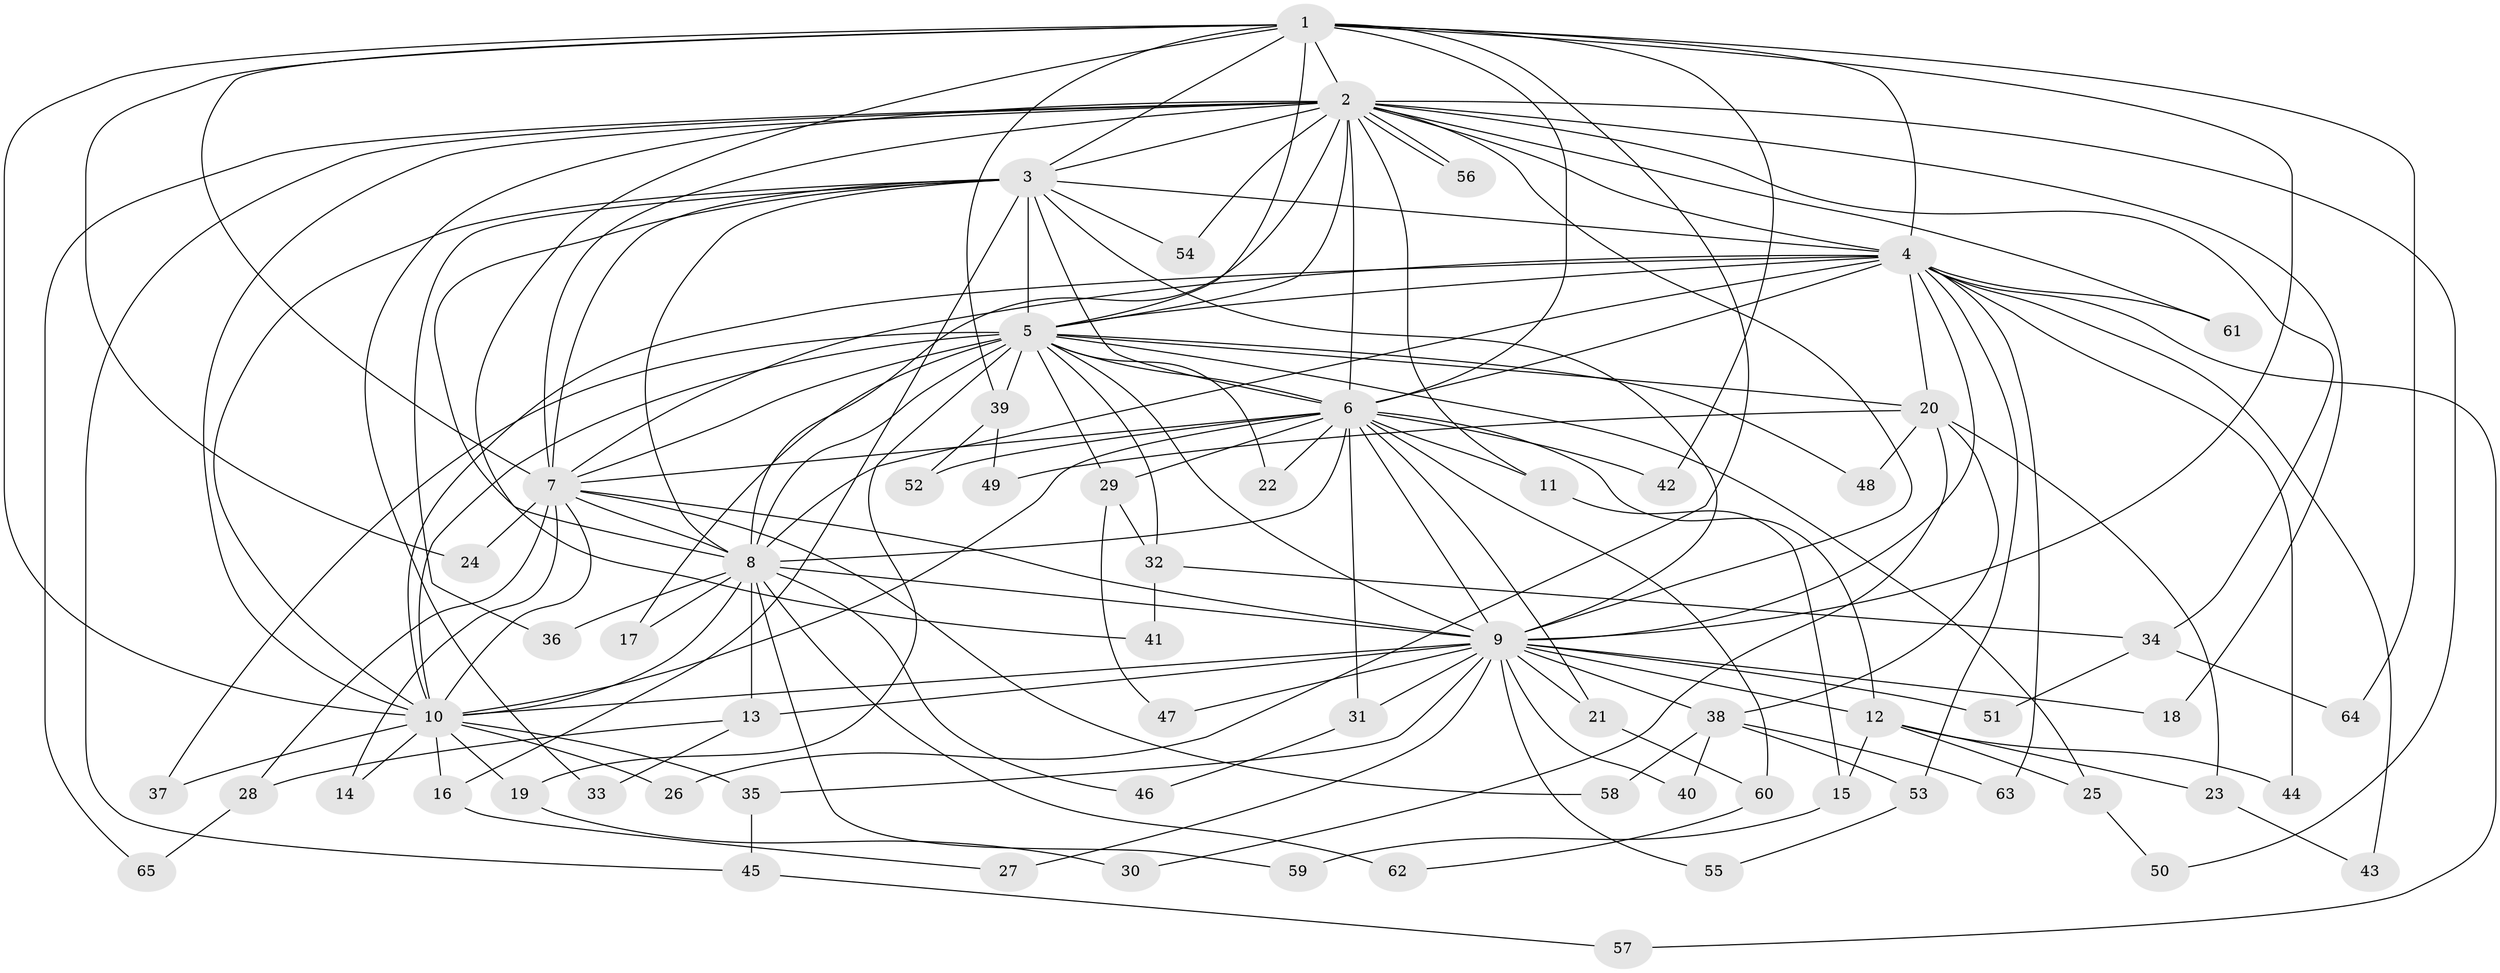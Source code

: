 // Generated by graph-tools (version 1.1) at 2025/49/03/09/25 03:49:28]
// undirected, 65 vertices, 155 edges
graph export_dot {
graph [start="1"]
  node [color=gray90,style=filled];
  1;
  2;
  3;
  4;
  5;
  6;
  7;
  8;
  9;
  10;
  11;
  12;
  13;
  14;
  15;
  16;
  17;
  18;
  19;
  20;
  21;
  22;
  23;
  24;
  25;
  26;
  27;
  28;
  29;
  30;
  31;
  32;
  33;
  34;
  35;
  36;
  37;
  38;
  39;
  40;
  41;
  42;
  43;
  44;
  45;
  46;
  47;
  48;
  49;
  50;
  51;
  52;
  53;
  54;
  55;
  56;
  57;
  58;
  59;
  60;
  61;
  62;
  63;
  64;
  65;
  1 -- 2;
  1 -- 3;
  1 -- 4;
  1 -- 5;
  1 -- 6;
  1 -- 7;
  1 -- 8;
  1 -- 9;
  1 -- 10;
  1 -- 24;
  1 -- 26;
  1 -- 39;
  1 -- 42;
  1 -- 64;
  2 -- 3;
  2 -- 4;
  2 -- 5;
  2 -- 6;
  2 -- 7;
  2 -- 8;
  2 -- 9;
  2 -- 10;
  2 -- 11;
  2 -- 18;
  2 -- 33;
  2 -- 34;
  2 -- 45;
  2 -- 50;
  2 -- 54;
  2 -- 56;
  2 -- 56;
  2 -- 61;
  2 -- 65;
  3 -- 4;
  3 -- 5;
  3 -- 6;
  3 -- 7;
  3 -- 8;
  3 -- 9;
  3 -- 10;
  3 -- 16;
  3 -- 36;
  3 -- 41;
  3 -- 54;
  4 -- 5;
  4 -- 6;
  4 -- 7;
  4 -- 8;
  4 -- 9;
  4 -- 10;
  4 -- 20;
  4 -- 43;
  4 -- 44;
  4 -- 53;
  4 -- 57;
  4 -- 61;
  4 -- 63;
  5 -- 6;
  5 -- 7;
  5 -- 8;
  5 -- 9;
  5 -- 10;
  5 -- 17;
  5 -- 19;
  5 -- 20;
  5 -- 22;
  5 -- 25;
  5 -- 29;
  5 -- 32;
  5 -- 37;
  5 -- 39;
  5 -- 48;
  6 -- 7;
  6 -- 8;
  6 -- 9;
  6 -- 10;
  6 -- 11;
  6 -- 12;
  6 -- 21;
  6 -- 22;
  6 -- 29;
  6 -- 31;
  6 -- 42;
  6 -- 52;
  6 -- 60;
  7 -- 8;
  7 -- 9;
  7 -- 10;
  7 -- 14;
  7 -- 24;
  7 -- 28;
  7 -- 58;
  8 -- 9;
  8 -- 10;
  8 -- 13;
  8 -- 17;
  8 -- 36;
  8 -- 46;
  8 -- 59;
  8 -- 62;
  9 -- 10;
  9 -- 12;
  9 -- 13;
  9 -- 18;
  9 -- 21;
  9 -- 27;
  9 -- 31;
  9 -- 35;
  9 -- 38;
  9 -- 40;
  9 -- 47;
  9 -- 51;
  9 -- 55;
  10 -- 14;
  10 -- 16;
  10 -- 19;
  10 -- 26;
  10 -- 35;
  10 -- 37;
  11 -- 15;
  12 -- 15;
  12 -- 23;
  12 -- 25;
  12 -- 44;
  13 -- 28;
  13 -- 33;
  15 -- 59;
  16 -- 27;
  19 -- 30;
  20 -- 23;
  20 -- 30;
  20 -- 38;
  20 -- 48;
  20 -- 49;
  21 -- 60;
  23 -- 43;
  25 -- 50;
  28 -- 65;
  29 -- 32;
  29 -- 47;
  31 -- 46;
  32 -- 34;
  32 -- 41;
  34 -- 51;
  34 -- 64;
  35 -- 45;
  38 -- 40;
  38 -- 53;
  38 -- 58;
  38 -- 63;
  39 -- 49;
  39 -- 52;
  45 -- 57;
  53 -- 55;
  60 -- 62;
}
